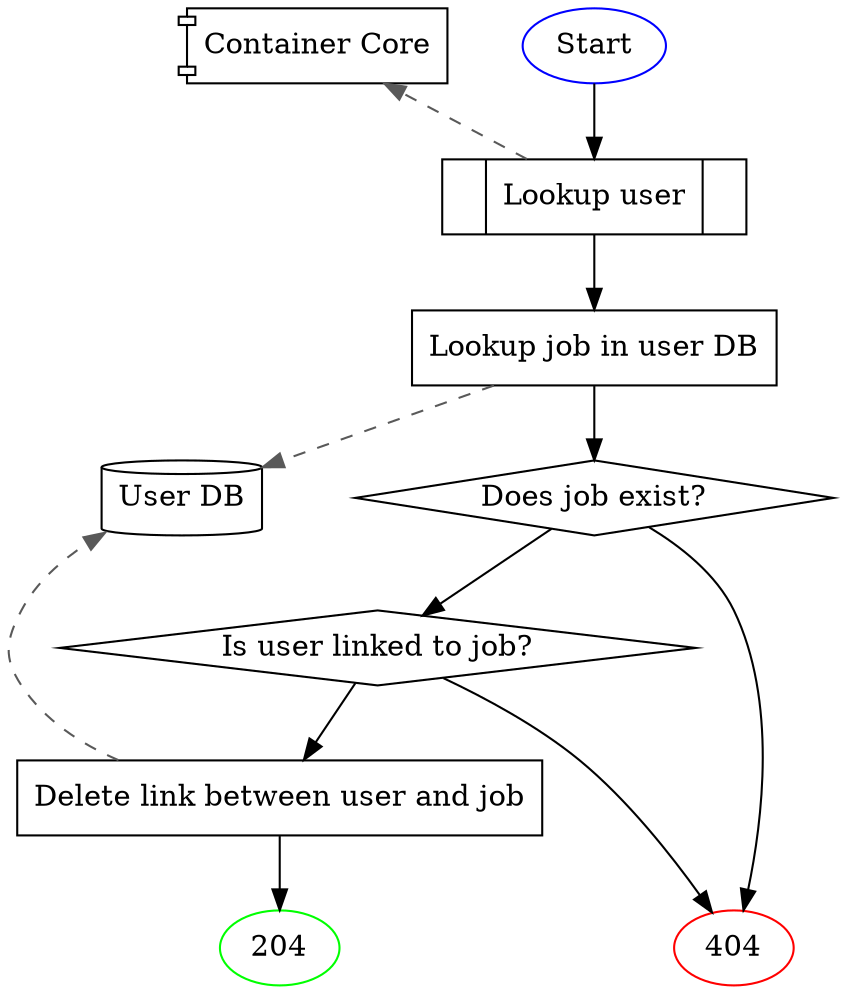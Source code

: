 digraph {
  graph [nodesep=0.5]

  #
  # Node Definitions
  #
  
  # Ends
  {
    start [label="Start", color=blue]
    204 [color=green]
    404 [color=red]
  }

  # Components
  {
    node [shape=component]
    containerCore [label="Container Core"]
  }

  # Databases
  {
    node [shape=cylinder]
    userDB [label="User DB"]
  }

  # External Processes
  {
    node [shape=record]
    lookupUser [label="|Lookup user|"]
  }

  # Processes
  {
    node [shape=rectangle]
    lookupJob  [label="Lookup job in user DB"]
    deleteLink [label="Delete link between user and job"]
  }

  # Decisions
  {
    node [shape=diamond]
    doesJobExist [label="Does job exist?"]
    isUserLinked [label="Is user linked to job?"]
  }

  #
  # Edge Definitions
  #

  # Process
  {
    start -> lookupUser
    lookupUser -> lookupJob
    lookupJob -> doesJobExist
    doesJobExist -> 404
    doesJobExist -> isUserLinked
    isUserLinked -> 404
    isUserLinked -> deleteLink
    deleteLink -> 204
  }

  # Dependence
  {
    edge [constraint=false, color=gray35, style=dashed]
    lookupUser -> containerCore
    lookupJob -> userDB
    deleteLink -> userDB
  }

  # Layout
  {
    edge [style=invis]
    containerCore -> start
  }

  #
  # Positioning
  #

  { rank=same; start; containerCore }
  { rank=same; doesJobExist; userDB }
  { rank=max; 204, 404 }
}